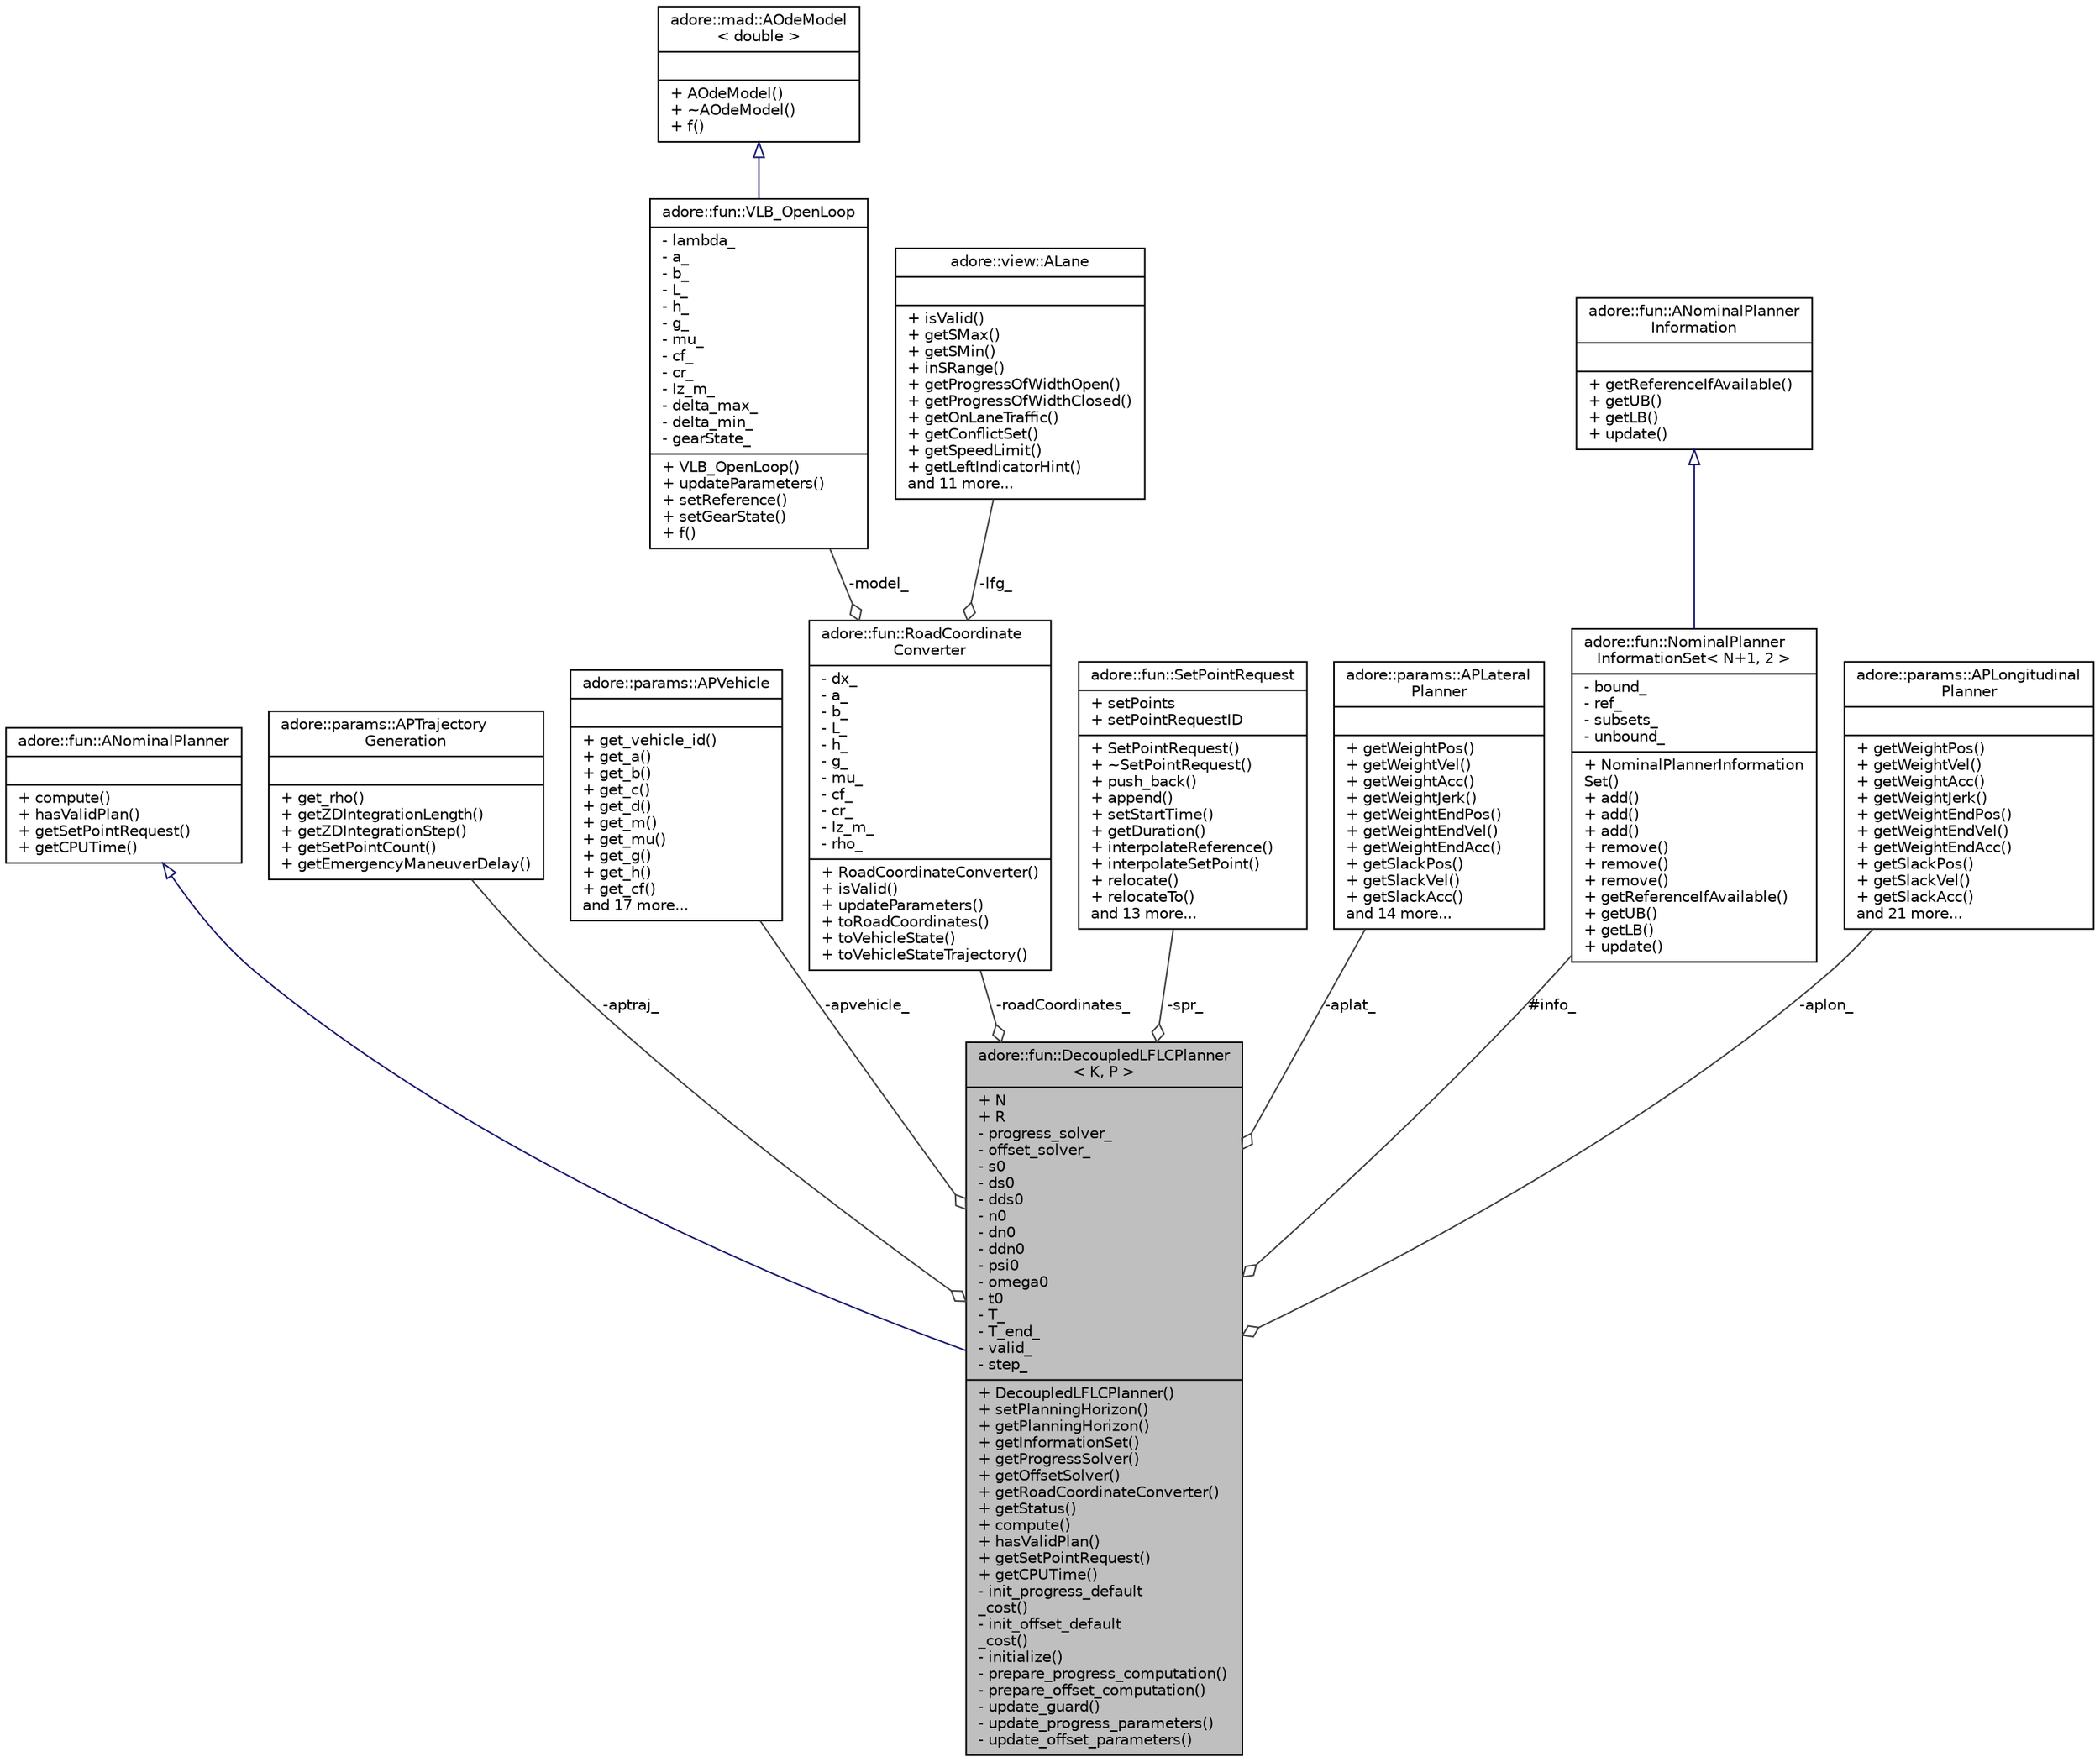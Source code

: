 digraph "adore::fun::DecoupledLFLCPlanner&lt; K, P &gt;"
{
 // LATEX_PDF_SIZE
  edge [fontname="Helvetica",fontsize="10",labelfontname="Helvetica",labelfontsize="10"];
  node [fontname="Helvetica",fontsize="10",shape=record];
  Node1 [label="{adore::fun::DecoupledLFLCPlanner\l\< K, P \>\n|+ N\l+ R\l- progress_solver_\l- offset_solver_\l- s0\l- ds0\l- dds0\l- n0\l- dn0\l- ddn0\l- psi0\l- omega0\l- t0\l- T_\l- T_end_\l- valid_\l- step_\l|+ DecoupledLFLCPlanner()\l+ setPlanningHorizon()\l+ getPlanningHorizon()\l+ getInformationSet()\l+ getProgressSolver()\l+ getOffsetSolver()\l+ getRoadCoordinateConverter()\l+ getStatus()\l+ compute()\l+ hasValidPlan()\l+ getSetPointRequest()\l+ getCPUTime()\l- init_progress_default\l_cost()\l- init_offset_default\l_cost()\l- initialize()\l- prepare_progress_computation()\l- prepare_offset_computation()\l- update_guard()\l- update_progress_parameters()\l- update_offset_parameters()\l}",height=0.2,width=0.4,color="black", fillcolor="grey75", style="filled", fontcolor="black",tooltip=" "];
  Node2 -> Node1 [dir="back",color="midnightblue",fontsize="10",style="solid",arrowtail="onormal",fontname="Helvetica"];
  Node2 [label="{adore::fun::ANominalPlanner\n||+ compute()\l+ hasValidPlan()\l+ getSetPointRequest()\l+ getCPUTime()\l}",height=0.2,width=0.4,color="black", fillcolor="white", style="filled",URL="$classadore_1_1fun_1_1ANominalPlanner.html",tooltip=" "];
  Node3 -> Node1 [color="grey25",fontsize="10",style="solid",label=" -aptraj_" ,arrowhead="odiamond",fontname="Helvetica"];
  Node3 [label="{adore::params::APTrajectory\lGeneration\n||+ get_rho()\l+ getZDIntegrationLength()\l+ getZDIntegrationStep()\l+ getSetPointCount()\l+ getEmergencyManeuverDelay()\l}",height=0.2,width=0.4,color="black", fillcolor="white", style="filled",URL="$classadore_1_1params_1_1APTrajectoryGeneration.html",tooltip="abstract class containing parameters to configure the behaviour of trajectory generation"];
  Node4 -> Node1 [color="grey25",fontsize="10",style="solid",label=" -apvehicle_" ,arrowhead="odiamond",fontname="Helvetica"];
  Node4 [label="{adore::params::APVehicle\n||+ get_vehicle_id()\l+ get_a()\l+ get_b()\l+ get_c()\l+ get_d()\l+ get_m()\l+ get_mu()\l+ get_g()\l+ get_h()\l+ get_cf()\land 17 more...\l}",height=0.2,width=0.4,color="black", fillcolor="white", style="filled",URL="$classadore_1_1params_1_1APVehicle.html",tooltip="abstract class for vehicle configuration related paremeters"];
  Node5 -> Node1 [color="grey25",fontsize="10",style="solid",label=" -roadCoordinates_" ,arrowhead="odiamond",fontname="Helvetica"];
  Node5 [label="{adore::fun::RoadCoordinate\lConverter\n|- dx_\l- a_\l- b_\l- L_\l- h_\l- g_\l- mu_\l- cf_\l- cr_\l- Iz_m_\l- rho_\l|+ RoadCoordinateConverter()\l+ isValid()\l+ updateParameters()\l+ toRoadCoordinates()\l+ toVehicleState()\l+ toVehicleStateTrajectory()\l}",height=0.2,width=0.4,color="black", fillcolor="white", style="filled",URL="$classadore_1_1fun_1_1RoadCoordinateConverter.html",tooltip=" "];
  Node6 -> Node5 [color="grey25",fontsize="10",style="solid",label=" -model_" ,arrowhead="odiamond",fontname="Helvetica"];
  Node6 [label="{adore::fun::VLB_OpenLoop\n|- lambda_\l- a_\l- b_\l- L_\l- h_\l- g_\l- mu_\l- cf_\l- cr_\l- Iz_m_\l- delta_max_\l- delta_min_\l- gearState_\l|+ VLB_OpenLoop()\l+ updateParameters()\l+ setReference()\l+ setGearState()\l+ f()\l}",height=0.2,width=0.4,color="black", fillcolor="white", style="filled",URL="$classadore_1_1fun_1_1VLB__OpenLoop.html",tooltip=" "];
  Node7 -> Node6 [dir="back",color="midnightblue",fontsize="10",style="solid",arrowtail="onormal",fontname="Helvetica"];
  Node7 [label="{adore::mad::AOdeModel\l\< double \>\n||+ AOdeModel()\l+ ~AOdeModel()\l+ f()\l}",height=0.2,width=0.4,color="black", fillcolor="white", style="filled",URL="$classadore_1_1mad_1_1AOdeModel.html",tooltip=" "];
  Node8 -> Node5 [color="grey25",fontsize="10",style="solid",label=" -lfg_" ,arrowhead="odiamond",fontname="Helvetica"];
  Node8 [label="{adore::view::ALane\n||+ isValid()\l+ getSMax()\l+ getSMin()\l+ inSRange()\l+ getProgressOfWidthOpen()\l+ getProgressOfWidthClosed()\l+ getOnLaneTraffic()\l+ getConflictSet()\l+ getSpeedLimit()\l+ getLeftIndicatorHint()\land 11 more...\l}",height=0.2,width=0.4,color="black", fillcolor="white", style="filled",URL="$classadore_1_1view_1_1ALane.html",tooltip=" "];
  Node9 -> Node1 [color="grey25",fontsize="10",style="solid",label=" -spr_" ,arrowhead="odiamond",fontname="Helvetica"];
  Node9 [label="{adore::fun::SetPointRequest\n|+ setPoints\l+ setPointRequestID\l|+ SetPointRequest()\l+ ~SetPointRequest()\l+ push_back()\l+ append()\l+ setStartTime()\l+ getDuration()\l+ interpolateReference()\l+ interpolateSetPoint()\l+ relocate()\l+ relocateTo()\land 13 more...\l}",height=0.2,width=0.4,color="black", fillcolor="white", style="filled",URL="$classadore_1_1fun_1_1SetPointRequest.html",tooltip=" "];
  Node10 -> Node1 [color="grey25",fontsize="10",style="solid",label=" -aplat_" ,arrowhead="odiamond",fontname="Helvetica"];
  Node10 [label="{adore::params::APLateral\lPlanner\n||+ getWeightPos()\l+ getWeightVel()\l+ getWeightAcc()\l+ getWeightJerk()\l+ getWeightEndPos()\l+ getWeightEndVel()\l+ getWeightEndAcc()\l+ getSlackPos()\l+ getSlackVel()\l+ getSlackAcc()\land 14 more...\l}",height=0.2,width=0.4,color="black", fillcolor="white", style="filled",URL="$classadore_1_1params_1_1APLateralPlanner.html",tooltip="abstract class containing parameters related to configuring the lateral planner"];
  Node11 -> Node1 [color="grey25",fontsize="10",style="solid",label=" #info_" ,arrowhead="odiamond",fontname="Helvetica"];
  Node11 [label="{adore::fun::NominalPlanner\lInformationSet\< N+1, 2 \>\n|- bound_\l- ref_\l- subsets_\l- unbound_\l|+ NominalPlannerInformation\lSet()\l+ add()\l+ add()\l+ add()\l+ remove()\l+ remove()\l+ remove()\l+ getReferenceIfAvailable()\l+ getUB()\l+ getLB()\l+ update()\l}",height=0.2,width=0.4,color="black", fillcolor="white", style="filled",URL="$classadore_1_1fun_1_1NominalPlannerInformationSet.html",tooltip=" "];
  Node12 -> Node11 [dir="back",color="midnightblue",fontsize="10",style="solid",arrowtail="onormal",fontname="Helvetica"];
  Node12 [label="{adore::fun::ANominalPlanner\lInformation\n||+ getReferenceIfAvailable()\l+ getUB()\l+ getLB()\l+ update()\l}",height=0.2,width=0.4,color="black", fillcolor="white", style="filled",URL="$classadore_1_1fun_1_1ANominalPlannerInformation.html",tooltip=" "];
  Node13 -> Node1 [color="grey25",fontsize="10",style="solid",label=" -aplon_" ,arrowhead="odiamond",fontname="Helvetica"];
  Node13 [label="{adore::params::APLongitudinal\lPlanner\n||+ getWeightPos()\l+ getWeightVel()\l+ getWeightAcc()\l+ getWeightJerk()\l+ getWeightEndPos()\l+ getWeightEndVel()\l+ getWeightEndAcc()\l+ getSlackPos()\l+ getSlackVel()\l+ getSlackAcc()\land 21 more...\l}",height=0.2,width=0.4,color="black", fillcolor="white", style="filled",URL="$classadore_1_1params_1_1APLongitudinalPlanner.html",tooltip="abstract class containing parameters related to configuring the longitudinal planner"];
}
